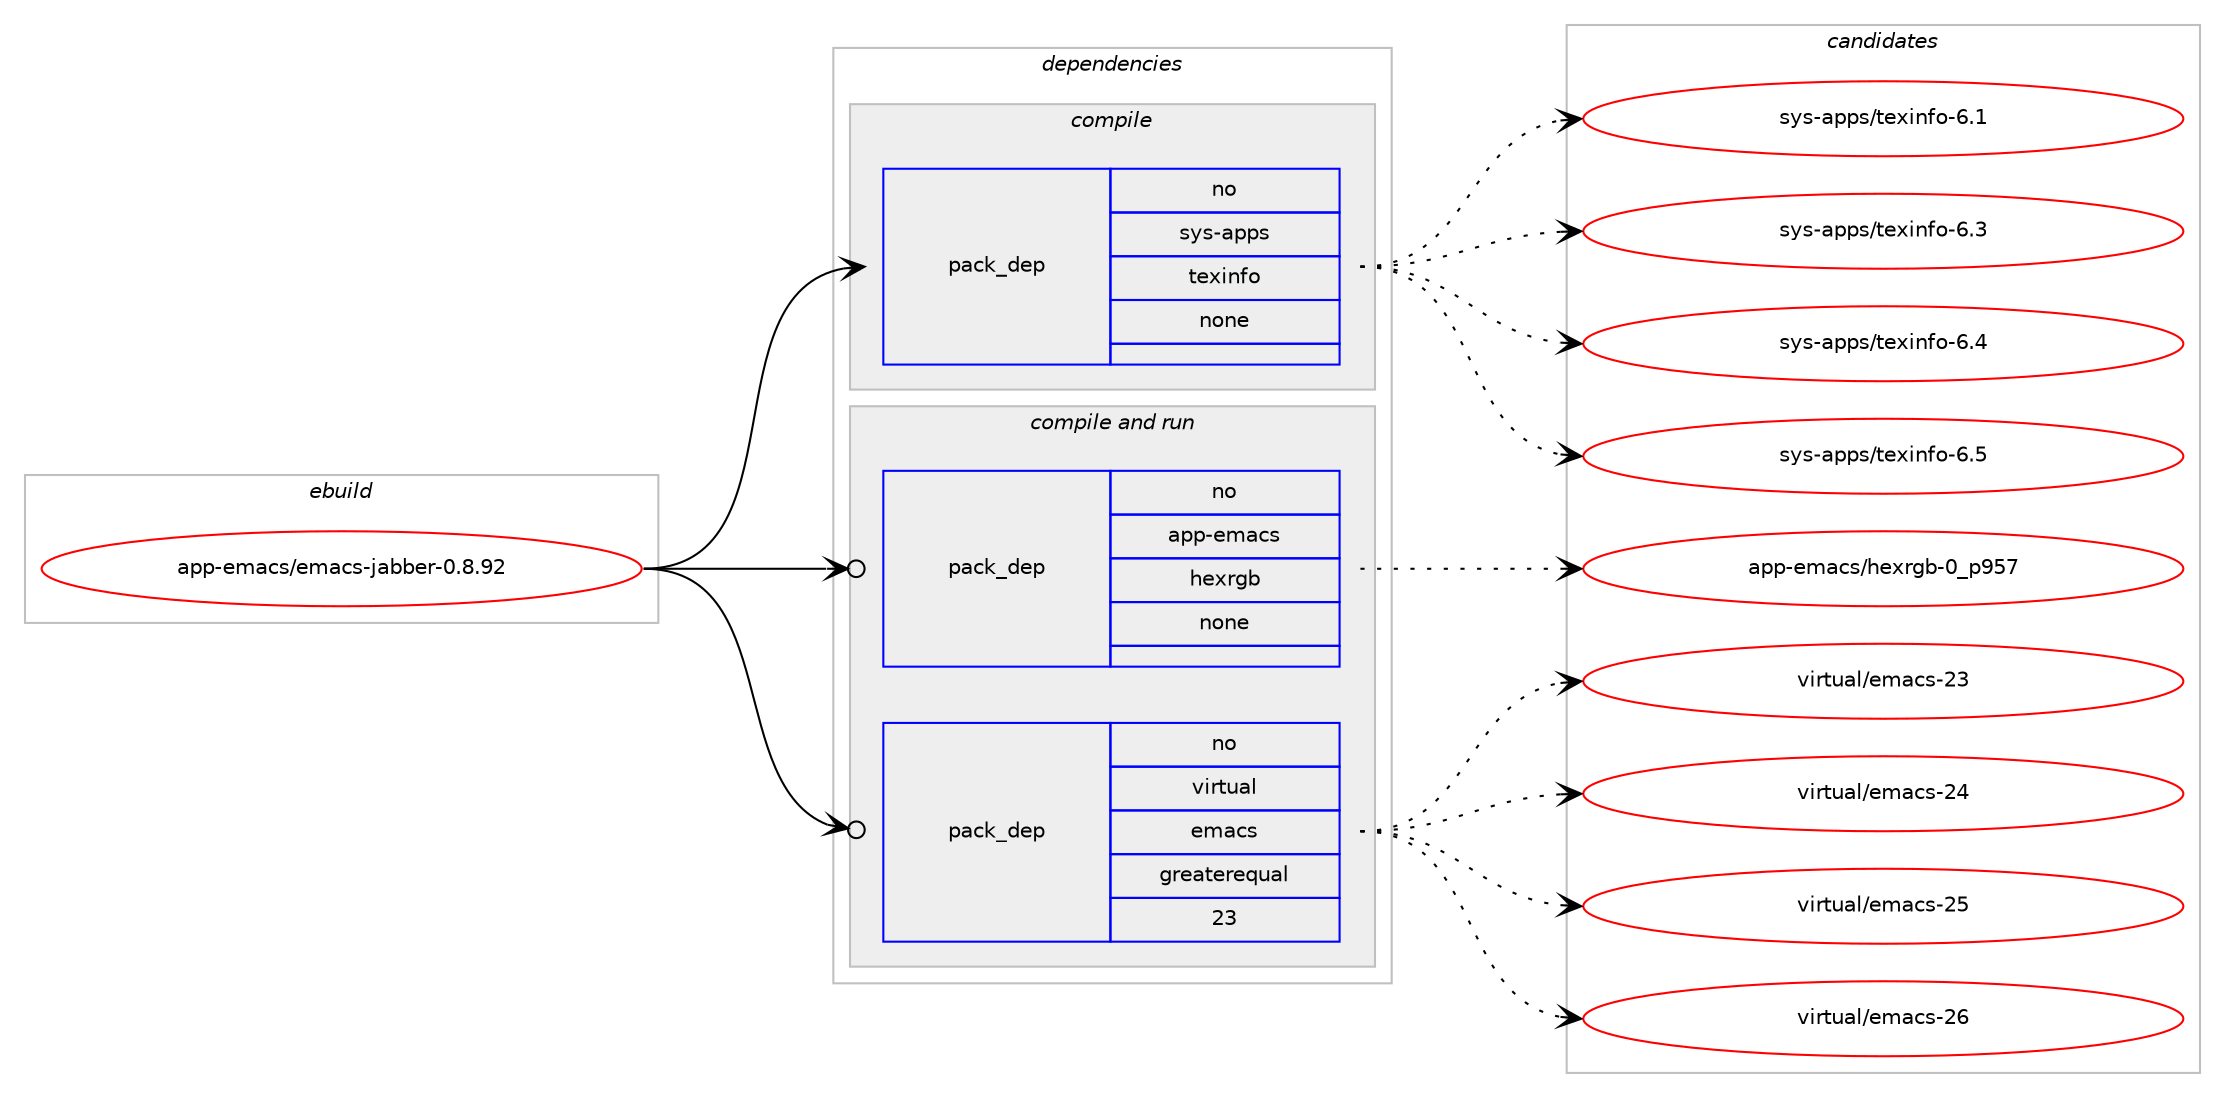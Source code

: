 digraph prolog {

# *************
# Graph options
# *************

newrank=true;
concentrate=true;
compound=true;
graph [rankdir=LR,fontname=Helvetica,fontsize=10,ranksep=1.5];#, ranksep=2.5, nodesep=0.2];
edge  [arrowhead=vee];
node  [fontname=Helvetica,fontsize=10];

# **********
# The ebuild
# **********

subgraph cluster_leftcol {
color=gray;
rank=same;
label=<<i>ebuild</i>>;
id [label="app-emacs/emacs-jabber-0.8.92", color=red, width=4, href="../app-emacs/emacs-jabber-0.8.92.svg"];
}

# ****************
# The dependencies
# ****************

subgraph cluster_midcol {
color=gray;
label=<<i>dependencies</i>>;
subgraph cluster_compile {
fillcolor="#eeeeee";
style=filled;
label=<<i>compile</i>>;
subgraph pack2995 {
dependency4146 [label=<<TABLE BORDER="0" CELLBORDER="1" CELLSPACING="0" CELLPADDING="4" WIDTH="220"><TR><TD ROWSPAN="6" CELLPADDING="30">pack_dep</TD></TR><TR><TD WIDTH="110">no</TD></TR><TR><TD>sys-apps</TD></TR><TR><TD>texinfo</TD></TR><TR><TD>none</TD></TR><TR><TD></TD></TR></TABLE>>, shape=none, color=blue];
}
id:e -> dependency4146:w [weight=20,style="solid",arrowhead="vee"];
}
subgraph cluster_compileandrun {
fillcolor="#eeeeee";
style=filled;
label=<<i>compile and run</i>>;
subgraph pack2996 {
dependency4147 [label=<<TABLE BORDER="0" CELLBORDER="1" CELLSPACING="0" CELLPADDING="4" WIDTH="220"><TR><TD ROWSPAN="6" CELLPADDING="30">pack_dep</TD></TR><TR><TD WIDTH="110">no</TD></TR><TR><TD>app-emacs</TD></TR><TR><TD>hexrgb</TD></TR><TR><TD>none</TD></TR><TR><TD></TD></TR></TABLE>>, shape=none, color=blue];
}
id:e -> dependency4147:w [weight=20,style="solid",arrowhead="odotvee"];
subgraph pack2997 {
dependency4148 [label=<<TABLE BORDER="0" CELLBORDER="1" CELLSPACING="0" CELLPADDING="4" WIDTH="220"><TR><TD ROWSPAN="6" CELLPADDING="30">pack_dep</TD></TR><TR><TD WIDTH="110">no</TD></TR><TR><TD>virtual</TD></TR><TR><TD>emacs</TD></TR><TR><TD>greaterequal</TD></TR><TR><TD>23</TD></TR></TABLE>>, shape=none, color=blue];
}
id:e -> dependency4148:w [weight=20,style="solid",arrowhead="odotvee"];
}
subgraph cluster_run {
fillcolor="#eeeeee";
style=filled;
label=<<i>run</i>>;
}
}

# **************
# The candidates
# **************

subgraph cluster_choices {
rank=same;
color=gray;
label=<<i>candidates</i>>;

subgraph choice2995 {
color=black;
nodesep=1;
choice11512111545971121121154711610112010511010211145544649 [label="sys-apps/texinfo-6.1", color=red, width=4,href="../sys-apps/texinfo-6.1.svg"];
choice11512111545971121121154711610112010511010211145544651 [label="sys-apps/texinfo-6.3", color=red, width=4,href="../sys-apps/texinfo-6.3.svg"];
choice11512111545971121121154711610112010511010211145544652 [label="sys-apps/texinfo-6.4", color=red, width=4,href="../sys-apps/texinfo-6.4.svg"];
choice11512111545971121121154711610112010511010211145544653 [label="sys-apps/texinfo-6.5", color=red, width=4,href="../sys-apps/texinfo-6.5.svg"];
dependency4146:e -> choice11512111545971121121154711610112010511010211145544649:w [style=dotted,weight="100"];
dependency4146:e -> choice11512111545971121121154711610112010511010211145544651:w [style=dotted,weight="100"];
dependency4146:e -> choice11512111545971121121154711610112010511010211145544652:w [style=dotted,weight="100"];
dependency4146:e -> choice11512111545971121121154711610112010511010211145544653:w [style=dotted,weight="100"];
}
subgraph choice2996 {
color=black;
nodesep=1;
choice971121124510110997991154710410112011410398454895112575355 [label="app-emacs/hexrgb-0_p957", color=red, width=4,href="../app-emacs/hexrgb-0_p957.svg"];
dependency4147:e -> choice971121124510110997991154710410112011410398454895112575355:w [style=dotted,weight="100"];
}
subgraph choice2997 {
color=black;
nodesep=1;
choice11810511411611797108471011099799115455051 [label="virtual/emacs-23", color=red, width=4,href="../virtual/emacs-23.svg"];
choice11810511411611797108471011099799115455052 [label="virtual/emacs-24", color=red, width=4,href="../virtual/emacs-24.svg"];
choice11810511411611797108471011099799115455053 [label="virtual/emacs-25", color=red, width=4,href="../virtual/emacs-25.svg"];
choice11810511411611797108471011099799115455054 [label="virtual/emacs-26", color=red, width=4,href="../virtual/emacs-26.svg"];
dependency4148:e -> choice11810511411611797108471011099799115455051:w [style=dotted,weight="100"];
dependency4148:e -> choice11810511411611797108471011099799115455052:w [style=dotted,weight="100"];
dependency4148:e -> choice11810511411611797108471011099799115455053:w [style=dotted,weight="100"];
dependency4148:e -> choice11810511411611797108471011099799115455054:w [style=dotted,weight="100"];
}
}

}
